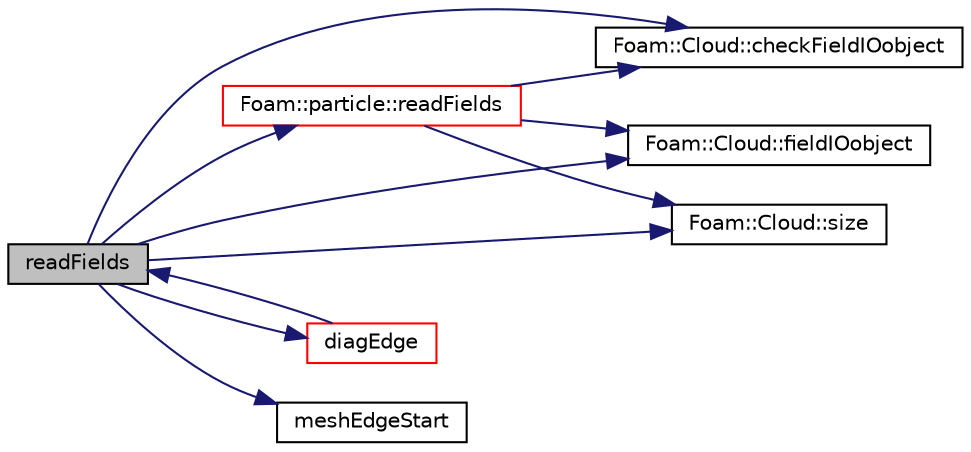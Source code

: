 digraph "readFields"
{
  bgcolor="transparent";
  edge [fontname="Helvetica",fontsize="10",labelfontname="Helvetica",labelfontsize="10"];
  node [fontname="Helvetica",fontsize="10",shape=record];
  rankdir="LR";
  Node1580 [label="readFields",height=0.2,width=0.4,color="black", fillcolor="grey75", style="filled", fontcolor="black"];
  Node1580 -> Node1581 [color="midnightblue",fontsize="10",style="solid",fontname="Helvetica"];
  Node1581 [label="Foam::Cloud::checkFieldIOobject",height=0.2,width=0.4,color="black",URL="$a24697.html#a354ac3d5592a996cb2ed69f23e874528",tooltip="Check lagrangian data field. "];
  Node1580 -> Node1582 [color="midnightblue",fontsize="10",style="solid",fontname="Helvetica"];
  Node1582 [label="diagEdge",height=0.2,width=0.4,color="red",URL="$a24305.html#acb7bb9eec14aecc690fce4c47829d321",tooltip="-1 or diagonal edge "];
  Node1582 -> Node1580 [color="midnightblue",fontsize="10",style="solid",fontname="Helvetica"];
  Node1580 -> Node1587 [color="midnightblue",fontsize="10",style="solid",fontname="Helvetica"];
  Node1587 [label="Foam::Cloud::fieldIOobject",height=0.2,width=0.4,color="black",URL="$a24697.html#a96931e0eb11f9d9cd97e964e030a2c34",tooltip="Helper to construct IOobject for field and current time. "];
  Node1580 -> Node1889 [color="midnightblue",fontsize="10",style="solid",fontname="Helvetica"];
  Node1889 [label="meshEdgeStart",height=0.2,width=0.4,color="black",URL="$a24305.html#a9de779d968ce6b6edd8efb411bdb1309",tooltip="-1 or label of mesh edge "];
  Node1580 -> Node1890 [color="midnightblue",fontsize="10",style="solid",fontname="Helvetica"];
  Node1890 [label="Foam::particle::readFields",height=0.2,width=0.4,color="red",URL="$a24721.html#ae1118a08fed2fe58c47d9142f0f131af",tooltip="Read the fields associated with the owner cloud. "];
  Node1890 -> Node1581 [color="midnightblue",fontsize="10",style="solid",fontname="Helvetica"];
  Node1890 -> Node1587 [color="midnightblue",fontsize="10",style="solid",fontname="Helvetica"];
  Node1890 -> Node1887 [color="midnightblue",fontsize="10",style="solid",fontname="Helvetica"];
  Node1887 [label="Foam::Cloud::size",height=0.2,width=0.4,color="black",URL="$a24697.html#a9facbf0a118d395c89884e45a5ca4e4b"];
  Node1580 -> Node1887 [color="midnightblue",fontsize="10",style="solid",fontname="Helvetica"];
}
